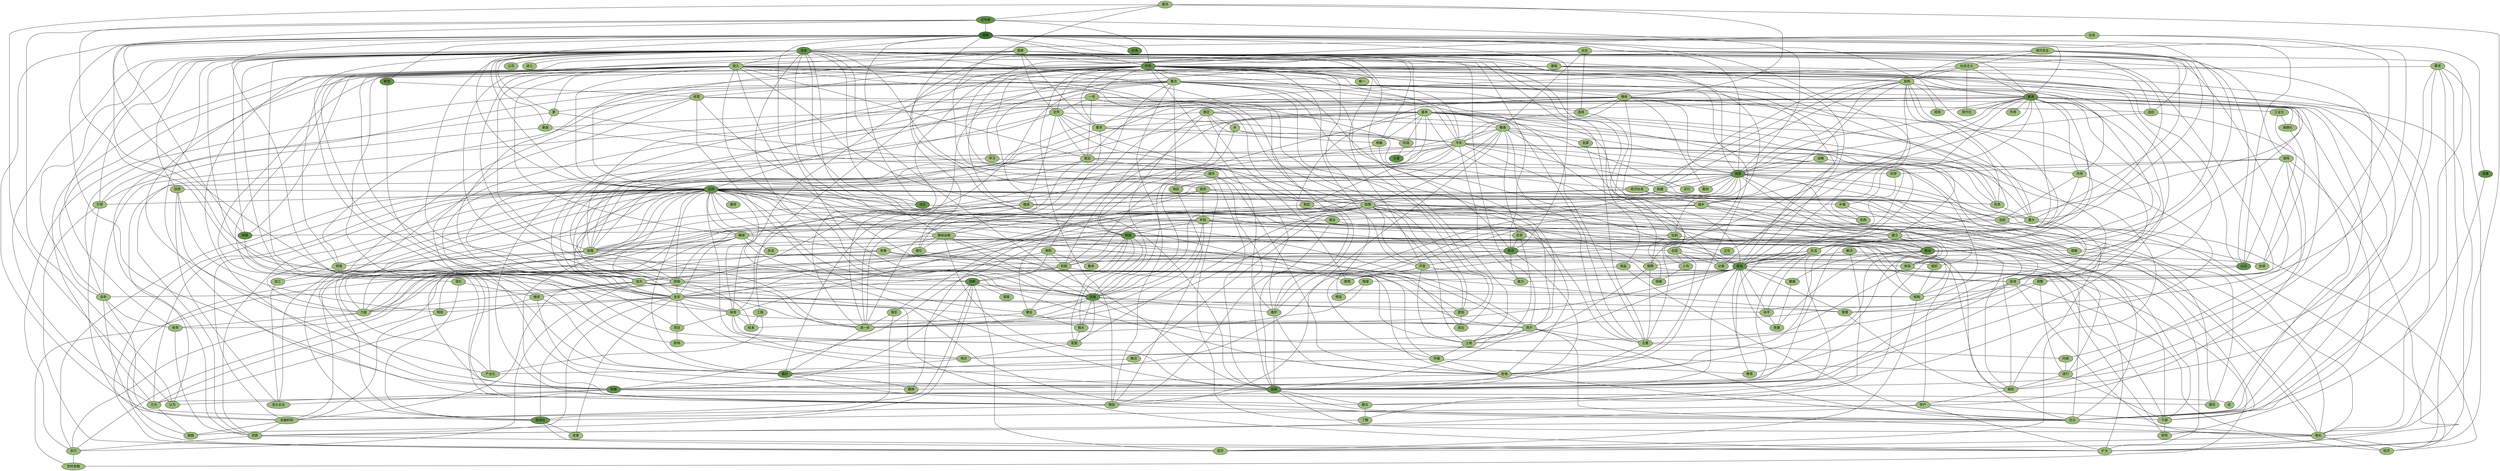 graph G {
  graph [splines=true overlap=false]
  node  [shape=ellipse, width=0.3, height=0.3, fontname="SimSun" size="10,10"]
  2 [label="近年来"];
2 [fillcolor="#65934A", style=filled]
  4 [label="新型"];
4 [fillcolor="#65934A", style=filled]
  11 [label="中央"];
11 [fillcolor="#65934A", style=filled]
  21 [label="资金"];
21 [fillcolor="#65934A", style=filled]
  47 [label="推进"];
47 [fillcolor="#65934A", style=filled]
  70 [label="我国"];
70 [fillcolor="#65934A", style=filled]
  81 [label="支持"];
81 [fillcolor="#65934A", style=filled]
  90 [label="综合"];
90 [fillcolor="#65934A", style=filled]
  91 [label="制度"];
91 [fillcolor="#65934A", style=filled]
  95 [label="关键"];
95 [fillcolor="#65934A", style=filled]
  105 [label="推动"];
105 [fillcolor="#65934A", style=filled]
  133 [label="认识"];
133 [fillcolor="#65934A", style=filled]
  139 [label="提高"];
139 [fillcolor="#65934A", style=filled]
  142 [label="创新"];
142 [fillcolor="#65934A", style=filled]
  143 [label="完善"];
143 [fillcolor="#65934A", style=filled]
  175 [label="转移"];
175 [fillcolor="#65934A", style=filled]
  199 [label="安排"];
199 [fillcolor="#65934A", style=filled]
  219 [label="积极"];
219 [fillcolor="#65934A", style=filled]
  238 [label="做好"];
238 [fillcolor="#65934A", style=filled]
  239 [label="试点"];
239 [fillcolor="#65934A", style=filled]
  240 [label="农场"];
240 [fillcolor="#65934A", style=filled]
  243 [label="成果"];
243 [fillcolor="#65934A", style=filled]
  309 [label="信用社"];
309 [fillcolor="#65934A", style=filled]
  0 [label="委员"];
0 [fillcolor="#A0BF7C", style=filled]
  161 [label="支农"];
161 [fillcolor="#A0BF7C", style=filled]
  162 [label="投资"];
162 [fillcolor="#A0BF7C", style=filled]
  252 [label="认为"];
252 [fillcolor="#A0BF7C", style=filled]
  26 [label="经营"];
26 [fillcolor="#A0BF7C", style=filled]
  203 [label="项目"];
203 [fillcolor="#A0BF7C", style=filled]
  6 [label="出台"];
6 [fillcolor="#A0BF7C", style=filled]
  28 [label="学习"];
28 [fillcolor="#A0BF7C", style=filled]
  30 [label="增收"];
30 [fillcolor="#A0BF7C", style=filled]
  38 [label="一号"];
38 [fillcolor="#A0BF7C", style=filled]
  39 [label="文件"];
39 [fillcolor="#A0BF7C", style=filled]
  40 [label="连续"];
40 [fillcolor="#A0BF7C", style=filled]
  45 [label="重点"];
45 [fillcolor="#A0BF7C", style=filled]
  46 [label="加快"];
46 [fillcolor="#A0BF7C", style=filled]
  57 [label="要求"];
57 [fillcolor="#A0BF7C", style=filled]
  63 [label="今年"];
63 [fillcolor="#A0BF7C", style=filled]
  82 [label="任务"];
82 [fillcolor="#A0BF7C", style=filled]
  84 [label="政策"];
84 [fillcolor="#A0BF7C", style=filled]
  125 [label="强调"];
125 [fillcolor="#A0BF7C", style=filled]
  164 [label="去年"];
164 [fillcolor="#A0BF7C", style=filled]
  166 [label="明显"];
166 [fillcolor="#A0BF7C", style=filled]
  173 [label="当前"];
173 [fillcolor="#A0BF7C", style=filled]
  174 [label="进一步"];
174 [fillcolor="#A0BF7C", style=filled]
  207 [label="影响"];
207 [fillcolor="#A0BF7C", style=filled]
  213 [label="工程"];
213 [fillcolor="#A0BF7C", style=filled]
  216 [label="记者"];
216 [fillcolor="#A0BF7C", style=filled]
  223 [label="增加"];
223 [fillcolor="#A0BF7C", style=filled]
  224 [label="亿元"];
224 [fillcolor="#A0BF7C", style=filled]
  368 [label="统一"];
368 [fillcolor="#A0BF7C", style=filled]
  14 [label="社会"];
14 [fillcolor="#A0BF7C", style=filled]
  22 [label="扶持"];
22 [fillcolor="#A0BF7C", style=filled]
  23 [label="政府"];
23 [fillcolor="#A0BF7C", style=filled]
  36 [label="投入"];
36 [fillcolor="#A0BF7C", style=filled]
  37 [label="更"];
37 [fillcolor="#A0BF7C", style=filled]
  88 [label="补贴"];
88 [fillcolor="#A0BF7C", style=filled]
  97 [label="建立"];
97 [fillcolor="#A0BF7C", style=filled]
  100 [label="基础设施"];
100 [fillcolor="#A0BF7C", style=filled]
  118 [label="效益"];
118 [fillcolor="#A0BF7C", style=filled]
  152 [label="达到"];
152 [fillcolor="#A0BF7C", style=filled]
  157 [label="渠道"];
157 [fillcolor="#A0BF7C", style=filled]
  160 [label="财政"];
160 [fillcolor="#A0BF7C", style=filled]
  163 [label="用于"];
163 [fillcolor="#A0BF7C", style=filled]
  178 [label="主要"];
178 [fillcolor="#A0BF7C", style=filled]
  179 [label="开发"];
179 [fillcolor="#A0BF7C", style=filled]
  180 [label="土地"];
180 [fillcolor="#A0BF7C", style=filled]
  184 [label="管理"];
184 [fillcolor="#A0BF7C", style=filled]
  187 [label="继续"];
187 [fillcolor="#A0BF7C", style=filled]
  188 [label="使用"];
188 [fillcolor="#A0BF7C", style=filled]
  190 [label="配套"];
190 [fillcolor="#A0BF7C", style=filled]
  197 [label="维护"];
197 [fillcolor="#A0BF7C", style=filled]
  201 [label="引导"];
201 [fillcolor="#A0BF7C", style=filled]
  244 [label="各项"];
244 [fillcolor="#A0BF7C", style=filled]
  276 [label="万元"];
276 [fillcolor="#A0BF7C", style=filled]
  359 [label="公司"];
359 [fillcolor="#A0BF7C", style=filled]
  361 [label="进入"];
361 [fillcolor="#A0BF7C", style=filled]
  8 [label="社会主义"];
8 [fillcolor="#A0BF7C", style=filled]
  48 [label="现代化"];
48 [fillcolor="#A0BF7C", style=filled]
  56 [label="基本"];
56 [fillcolor="#A0BF7C", style=filled]
  75 [label="城乡"];
75 [fillcolor="#A0BF7C", style=filled]
  93 [label="市场"];
93 [fillcolor="#A0BF7C", style=filled]
  109 [label="体系"];
109 [fillcolor="#A0BF7C", style=filled]
  128 [label="工业化"];
128 [fillcolor="#A0BF7C", style=filled]
  129 [label="城镇化"];
129 [fillcolor="#A0BF7C", style=filled]
  140 [label="体制"];
140 [fillcolor="#A0BF7C", style=filled]
  198 [label="各地"];
198 [fillcolor="#A0BF7C", style=filled]
  200 [label="内容"];
200 [fillcolor="#A0BF7C", style=filled]
  218 [label="措施"];
218 [fillcolor="#A0BF7C", style=filled]
  227 [label="乡镇"];
227 [fillcolor="#A0BF7C", style=filled]
  228 [label="机构"];
228 [fillcolor="#A0BF7C", style=filled]
  273 [label="应"];
273 [fillcolor="#A0BF7C", style=filled]
  275 [label="经验"];
275 [fillcolor="#A0BF7C", style=filled]
  285 [label="作用"];
285 [fillcolor="#A0BF7C", style=filled]
  27 [label="适应"];
27 [fillcolor="#A0BF7C", style=filled]
  35 [label="国家"];
35 [fillcolor="#A0BF7C", style=filled]
  41 [label="战略"];
41 [fillcolor="#A0BF7C", style=filled]
  68 [label="指导"];
68 [fillcolor="#A0BF7C", style=filled]
  71 [label="经济社会"];
71 [fillcolor="#A0BF7C", style=filled]
  72 [label="构建"];
72 [fillcolor="#A0BF7C", style=filled]
  87 [label="实行"];
87 [fillcolor="#A0BF7C", style=filled]
  112 [label="看到"];
112 [fillcolor="#A0BF7C", style=filled]
  147 [label="组织"];
147 [fillcolor="#A0BF7C", style=filled]
  154 [label="人均"];
154 [fillcolor="#A0BF7C", style=filled]
  181 [label="地区"];
181 [fillcolor="#A0BF7C", style=filled]
  204 [label="情况"];
204 [fillcolor="#A0BF7C", style=filled]
  274 [label="保险"];
274 [fillcolor="#A0BF7C", style=filled]
  345 [label="了解"];
345 [fillcolor="#A0BF7C", style=filled]
  363 [label="经济"];
363 [fillcolor="#A0BF7C", style=filled]
  64 [label="提出"];
64 [fillcolor="#A0BF7C", style=filled]
  80 [label="城市"];
80 [fillcolor="#A0BF7C", style=filled]
  101 [label="改善"];
101 [fillcolor="#A0BF7C", style=filled]
  116 [label="保障"];
116 [fillcolor="#A0BF7C", style=filled]
  122 [label="加大"];
122 [fillcolor="#A0BF7C", style=filled]
  126 [label="加强"];
126 [fillcolor="#A0BF7C", style=filled]
  159 [label="确保"];
159 [fillcolor="#A0BF7C", style=filled]
  169 [label="领域"];
169 [fillcolor="#A0BF7C", style=filled]
  172 [label="加工"];
172 [fillcolor="#A0BF7C", style=filled]
  196 [label="开展"];
196 [fillcolor="#A0BF7C", style=filled]
  211 [label="地方"];
211 [fillcolor="#A0BF7C", style=filled]
  220 [label="结构"];
220 [fillcolor="#A0BF7C", style=filled]
  221 [label="力度"];
221 [fillcolor="#A0BF7C", style=filled]
  233 [label="增长"];
233 [fillcolor="#A0BF7C", style=filled]
  236 [label="突出"];
236 [fillcolor="#A0BF7C", style=filled]
  270 [label="产业化"];
270 [fillcolor="#A0BF7C", style=filled]
  303 [label="金融机构"];
303 [fillcolor="#A0BF7C", style=filled]
  304 [label="贷款"];
304 [fillcolor="#A0BF7C", style=filled]
  313 [label="重视"];
313 [fillcolor="#A0BF7C", style=filled]
  314 [label="农行"];
314 [fillcolor="#A0BF7C", style=filled]
  358 [label="信贷"];
358 [fillcolor="#A0BF7C", style=filled]
  89 [label="农资"];
89 [fillcolor="#A0BF7C", style=filled]
  155 [label="突破"];
155 [fillcolor="#A0BF7C", style=filled]
  225 [label="能力"];
225 [fillcolor="#A0BF7C", style=filled]
  76 [label="乡"];
76 [fillcolor="#A0BF7C", style=filled]
  110 [label="正在"];
110 [fillcolor="#A0BF7C", style=filled]
  134 [label="促进"];
134 [fillcolor="#A0BF7C", style=filled]
  144 [label="健全"];
144 [fillcolor="#A0BF7C", style=filled]
  150 [label="全国"];
150 [fillcolor="#A0BF7C", style=filled]
  189 [label="相关"];
189 [fillcolor="#A0BF7C", style=filled]
  191 [label="办法"];
191 [fillcolor="#A0BF7C", style=filled]
  229 [label="集体"];
229 [fillcolor="#A0BF7C", style=filled]
  77 [label="阶段"];
77 [fillcolor="#A0BF7C", style=filled]
  7 [label="现代农业"];
7 [fillcolor="#A0BF7C", style=filled]
  141 [label="机制"];
141 [fillcolor="#A0BF7C", style=filled]
  242 [label="协调"];
242 [fillcolor="#A0BF7C", style=filled]
  354 [label="数据"];
354 [fillcolor="#A0BF7C", style=filled]
  355 [label="质量"];
355 [fillcolor="#A0BF7C", style=filled]
  17 [label="基础"];
17 [fillcolor="#A0BF7C", style=filled]
  59 [label="粮食"];
59 [fillcolor="#A0BF7C", style=filled]
  61 [label="解决"];
61 [fillcolor="#A0BF7C", style=filled]
  69 [label="科学"];
69 [fillcolor="#A0BF7C", style=filled]
  73 [label="明确"];
73 [fillcolor="#A0BF7C", style=filled]
  99 [label="生活"];
99 [fillcolor="#A0BF7C", style=filled]
  138 [label="支撑"];
138 [fillcolor="#A0BF7C", style=filled]
  165 [label="程度"];
165 [fillcolor="#A0BF7C", style=filled]
  214 [label="标准"];
214 [fillcolor="#A0BF7C", style=filled]
  230 [label="特别"];
230 [fillcolor="#A0BF7C", style=filled]
  287 [label="干部"];
287 [fillcolor="#A0BF7C", style=filled]
  300 [label="教育"];
300 [fillcolor="#A0BF7C", style=filled]
  308 [label="水平"];
308 [fillcolor="#A0BF7C", style=filled]
  372 [label="农村金融"];
372 [fillcolor="#A0BF7C", style=filled]
  58 [label="稳定"];
58 [fillcolor="#A0BF7C", style=filled]
  329 [label="鼓励"];
329 [fillcolor="#A0BF7C", style=filled]
  378 [label="探索"];
378 [fillcolor="#A0BF7C", style=filled]
  135 [label="强化"];
135 [fillcolor="#A0BF7C", style=filled]
  235 [label="更加"];
235 [fillcolor="#A0BF7C", style=filled]
  246 [label="进行"];
246 [fillcolor="#A0BF7C", style=filled]
  106 [label="就业"];
106 [fillcolor="#A0BF7C", style=filled]
  20 [label="需求"];
20 [fillcolor="#A0BF7C", style=filled]
  78 [label="制定"];
78 [fillcolor="#A0BF7C", style=filled]
  108 [label="重大"];
108 [fillcolor="#A0BF7C", style=filled]
  245 [label="群众"];
245 [fillcolor="#A0BF7C", style=filled]
  177 [label="调整"];
177 [fillcolor="#A0BF7C", style=filled]
  249 [label="报告"];
249 [fillcolor="#A0BF7C", style=filled]
  268 [label="龙头企业"];
268 [fillcolor="#A0BF7C", style=filled]
  364 [label="精神"];
364 [fillcolor="#A0BF7C", style=filled]
  296 [label="研究"];
296 [fillcolor="#A0BF7C", style=filled]
  54 [label="落实"];
54 [fillcolor="#A0BF7C", style=filled]
  132 [label="深化"];
132 [fillcolor="#A0BF7C", style=filled]
  281 [label="农户"];
281 [fillcolor="#A0BF7C", style=filled]
  310 [label="扩大"];
310 [fillcolor="#A0BF7C", style=filled]
  312 [label="发放"];
312 [fillcolor="#A0BF7C", style=filled]
  3 [label="改革"];
3 [fillcolor="#407434", style=filled]
  2 -- 3;
2 [fillcolor="#65934A", style=filled]
  2 -- 11;
2 [fillcolor="#65934A", style=filled]
  2 -- 70;
2 [fillcolor="#65934A", style=filled]
  2 -- 161;
2 [fillcolor="#65934A", style=filled]
  2 -- 162;
2 [fillcolor="#65934A", style=filled]
  2 -- 252;
2 [fillcolor="#65934A", style=filled]
  4 -- 26;
4 [fillcolor="#65934A", style=filled]
  4 -- 203;
4 [fillcolor="#65934A", style=filled]
  11 -- 28;
11 [fillcolor="#65934A", style=filled]
  11 -- 30;
11 [fillcolor="#65934A", style=filled]
  11 -- 38;
11 [fillcolor="#65934A", style=filled]
  11 -- 39;
11 [fillcolor="#65934A", style=filled]
  11 -- 40;
11 [fillcolor="#65934A", style=filled]
  11 -- 45;
11 [fillcolor="#65934A", style=filled]
  11 -- 46;
11 [fillcolor="#65934A", style=filled]
  11 -- 47;
11 [fillcolor="#65934A", style=filled]
  11 -- 57;
11 [fillcolor="#65934A", style=filled]
  11 -- 63;
11 [fillcolor="#65934A", style=filled]
  11 -- 82;
11 [fillcolor="#65934A", style=filled]
  11 -- 84;
11 [fillcolor="#65934A", style=filled]
  11 -- 125;
11 [fillcolor="#65934A", style=filled]
  11 -- 161;
11 [fillcolor="#65934A", style=filled]
  11 -- 162;
11 [fillcolor="#65934A", style=filled]
  11 -- 164;
11 [fillcolor="#65934A", style=filled]
  11 -- 166;
11 [fillcolor="#65934A", style=filled]
  11 -- 173;
11 [fillcolor="#65934A", style=filled]
  11 -- 174;
11 [fillcolor="#65934A", style=filled]
  11 -- 199;
11 [fillcolor="#65934A", style=filled]
  11 -- 207;
11 [fillcolor="#65934A", style=filled]
  11 -- 213;
11 [fillcolor="#65934A", style=filled]
  11 -- 216;
11 [fillcolor="#65934A", style=filled]
  11 -- 223;
11 [fillcolor="#65934A", style=filled]
  11 -- 224;
11 [fillcolor="#65934A", style=filled]
  11 -- 368;
11 [fillcolor="#65934A", style=filled]
  21 -- 22;
21 [fillcolor="#65934A", style=filled]
  21 -- 23;
21 [fillcolor="#65934A", style=filled]
  21 -- 36;
21 [fillcolor="#65934A", style=filled]
  21 -- 37;
21 [fillcolor="#65934A", style=filled]
  21 -- 47;
21 [fillcolor="#65934A", style=filled]
  21 -- 81;
21 [fillcolor="#65934A", style=filled]
  21 -- 88;
21 [fillcolor="#65934A", style=filled]
  21 -- 90;
21 [fillcolor="#65934A", style=filled]
  21 -- 97;
21 [fillcolor="#65934A", style=filled]
  21 -- 100;
21 [fillcolor="#65934A", style=filled]
  21 -- 118;
21 [fillcolor="#65934A", style=filled]
  21 -- 139;
21 [fillcolor="#65934A", style=filled]
  21 -- 143;
21 [fillcolor="#65934A", style=filled]
  21 -- 152;
21 [fillcolor="#65934A", style=filled]
  21 -- 157;
21 [fillcolor="#65934A", style=filled]
  21 -- 160;
21 [fillcolor="#65934A", style=filled]
  21 -- 161;
21 [fillcolor="#65934A", style=filled]
  21 -- 163;
21 [fillcolor="#65934A", style=filled]
  21 -- 164;
21 [fillcolor="#65934A", style=filled]
  21 -- 175;
21 [fillcolor="#65934A", style=filled]
  21 -- 178;
21 [fillcolor="#65934A", style=filled]
  21 -- 179;
21 [fillcolor="#65934A", style=filled]
  21 -- 180;
21 [fillcolor="#65934A", style=filled]
  21 -- 184;
21 [fillcolor="#65934A", style=filled]
  21 -- 187;
21 [fillcolor="#65934A", style=filled]
  21 -- 188;
21 [fillcolor="#65934A", style=filled]
  21 -- 190;
21 [fillcolor="#65934A", style=filled]
  21 -- 197;
21 [fillcolor="#65934A", style=filled]
  21 -- 199;
21 [fillcolor="#65934A", style=filled]
  21 -- 201;
21 [fillcolor="#65934A", style=filled]
  21 -- 223;
21 [fillcolor="#65934A", style=filled]
  21 -- 224;
21 [fillcolor="#65934A", style=filled]
  21 -- 238;
21 [fillcolor="#65934A", style=filled]
  21 -- 239;
21 [fillcolor="#65934A", style=filled]
  21 -- 244;
21 [fillcolor="#65934A", style=filled]
  21 -- 276;
21 [fillcolor="#65934A", style=filled]
  21 -- 359;
21 [fillcolor="#65934A", style=filled]
  21 -- 361;
21 [fillcolor="#65934A", style=filled]
  47 -- 48;
47 [fillcolor="#65934A", style=filled]
  47 -- 56;
47 [fillcolor="#65934A", style=filled]
  47 -- 70;
47 [fillcolor="#65934A", style=filled]
  47 -- 75;
47 [fillcolor="#65934A", style=filled]
  47 -- 81;
47 [fillcolor="#65934A", style=filled]
  47 -- 90;
47 [fillcolor="#65934A", style=filled]
  47 -- 93;
47 [fillcolor="#65934A", style=filled]
  47 -- 97;
47 [fillcolor="#65934A", style=filled]
  47 -- 109;
47 [fillcolor="#65934A", style=filled]
  47 -- 128;
47 [fillcolor="#65934A", style=filled]
  47 -- 129;
47 [fillcolor="#65934A", style=filled]
  47 -- 140;
47 [fillcolor="#65934A", style=filled]
  47 -- 198;
47 [fillcolor="#65934A", style=filled]
  47 -- 199;
47 [fillcolor="#65934A", style=filled]
  47 -- 200;
47 [fillcolor="#65934A", style=filled]
  47 -- 218;
47 [fillcolor="#65934A", style=filled]
  47 -- 219;
47 [fillcolor="#65934A", style=filled]
  47 -- 224;
47 [fillcolor="#65934A", style=filled]
  47 -- 227;
47 [fillcolor="#65934A", style=filled]
  47 -- 228;
47 [fillcolor="#65934A", style=filled]
  47 -- 273;
47 [fillcolor="#65934A", style=filled]
  47 -- 275;
47 [fillcolor="#65934A", style=filled]
  47 -- 285;
47 [fillcolor="#65934A", style=filled]
  70 -- 71;
70 [fillcolor="#65934A", style=filled]
  70 -- 72;
70 [fillcolor="#65934A", style=filled]
  70 -- 87;
70 [fillcolor="#65934A", style=filled]
  70 -- 97;
70 [fillcolor="#65934A", style=filled]
  70 -- 112;
70 [fillcolor="#65934A", style=filled]
  70 -- 125;
70 [fillcolor="#65934A", style=filled]
  70 -- 147;
70 [fillcolor="#65934A", style=filled]
  70 -- 154;
70 [fillcolor="#65934A", style=filled]
  70 -- 161;
70 [fillcolor="#65934A", style=filled]
  70 -- 162;
70 [fillcolor="#65934A", style=filled]
  70 -- 173;
70 [fillcolor="#65934A", style=filled]
  70 -- 181;
70 [fillcolor="#65934A", style=filled]
  70 -- 190;
70 [fillcolor="#65934A", style=filled]
  70 -- 204;
70 [fillcolor="#65934A", style=filled]
  70 -- 252;
70 [fillcolor="#65934A", style=filled]
  70 -- 274;
70 [fillcolor="#65934A", style=filled]
  70 -- 345;
70 [fillcolor="#65934A", style=filled]
  70 -- 363;
70 [fillcolor="#65934A", style=filled]
  81 -- 84;
81 [fillcolor="#65934A", style=filled]
  81 -- 100;
81 [fillcolor="#65934A", style=filled]
  81 -- 101;
81 [fillcolor="#65934A", style=filled]
  81 -- 116;
81 [fillcolor="#65934A", style=filled]
  81 -- 122;
81 [fillcolor="#65934A", style=filled]
  81 -- 126;
81 [fillcolor="#65934A", style=filled]
  81 -- 139;
81 [fillcolor="#65934A", style=filled]
  81 -- 159;
81 [fillcolor="#65934A", style=filled]
  81 -- 160;
81 [fillcolor="#65934A", style=filled]
  81 -- 162;
81 [fillcolor="#65934A", style=filled]
  81 -- 163;
81 [fillcolor="#65934A", style=filled]
  81 -- 169;
81 [fillcolor="#65934A", style=filled]
  81 -- 172;
81 [fillcolor="#65934A", style=filled]
  81 -- 178;
81 [fillcolor="#65934A", style=filled]
  81 -- 196;
81 [fillcolor="#65934A", style=filled]
  81 -- 198;
81 [fillcolor="#65934A", style=filled]
  81 -- 199;
81 [fillcolor="#65934A", style=filled]
  81 -- 201;
81 [fillcolor="#65934A", style=filled]
  81 -- 211;
81 [fillcolor="#65934A", style=filled]
  81 -- 218;
81 [fillcolor="#65934A", style=filled]
  81 -- 220;
81 [fillcolor="#65934A", style=filled]
  81 -- 221;
81 [fillcolor="#65934A", style=filled]
  81 -- 223;
81 [fillcolor="#65934A", style=filled]
  81 -- 224;
81 [fillcolor="#65934A", style=filled]
  81 -- 227;
81 [fillcolor="#65934A", style=filled]
  81 -- 233;
81 [fillcolor="#65934A", style=filled]
  81 -- 236;
81 [fillcolor="#65934A", style=filled]
  81 -- 238;
81 [fillcolor="#65934A", style=filled]
  81 -- 239;
81 [fillcolor="#65934A", style=filled]
  81 -- 270;
81 [fillcolor="#65934A", style=filled]
  81 -- 276;
81 [fillcolor="#65934A", style=filled]
  81 -- 303;
81 [fillcolor="#65934A", style=filled]
  81 -- 304;
81 [fillcolor="#65934A", style=filled]
  81 -- 309;
81 [fillcolor="#65934A", style=filled]
  81 -- 313;
81 [fillcolor="#65934A", style=filled]
  81 -- 314;
81 [fillcolor="#65934A", style=filled]
  81 -- 358;
81 [fillcolor="#65934A", style=filled]
  90 -- 122;
90 [fillcolor="#65934A", style=filled]
  90 -- 139;
90 [fillcolor="#65934A", style=filled]
  90 -- 155;
90 [fillcolor="#65934A", style=filled]
  90 -- 179;
90 [fillcolor="#65934A", style=filled]
  90 -- 199;
90 [fillcolor="#65934A", style=filled]
  90 -- 221;
90 [fillcolor="#65934A", style=filled]
  90 -- 225;
90 [fillcolor="#65934A", style=filled]
  91 -- 105;
91 [fillcolor="#65934A", style=filled]
  91 -- 110;
91 [fillcolor="#65934A", style=filled]
  91 -- 126;
91 [fillcolor="#65934A", style=filled]
  91 -- 134;
91 [fillcolor="#65934A", style=filled]
  91 -- 143;
91 [fillcolor="#65934A", style=filled]
  91 -- 144;
91 [fillcolor="#65934A", style=filled]
  91 -- 150;
91 [fillcolor="#65934A", style=filled]
  91 -- 189;
91 [fillcolor="#65934A", style=filled]
  91 -- 190;
91 [fillcolor="#65934A", style=filled]
  91 -- 191;
91 [fillcolor="#65934A", style=filled]
  91 -- 229;
91 [fillcolor="#65934A", style=filled]
  105 -- 141;
105 [fillcolor="#65934A", style=filled]
  105 -- 198;
105 [fillcolor="#65934A", style=filled]
  105 -- 219;
105 [fillcolor="#65934A", style=filled]
  105 -- 242;
105 [fillcolor="#65934A", style=filled]
  105 -- 354;
105 [fillcolor="#65934A", style=filled]
  105 -- 355;
105 [fillcolor="#65934A", style=filled]
  133 -- 134;
133 [fillcolor="#65934A", style=filled]
  139 -- 165;
139 [fillcolor="#65934A", style=filled]
  139 -- 184;
139 [fillcolor="#65934A", style=filled]
  139 -- 188;
139 [fillcolor="#65934A", style=filled]
  139 -- 190;
139 [fillcolor="#65934A", style=filled]
  139 -- 199;
139 [fillcolor="#65934A", style=filled]
  139 -- 214;
139 [fillcolor="#65934A", style=filled]
  139 -- 221;
139 [fillcolor="#65934A", style=filled]
  139 -- 225;
139 [fillcolor="#65934A", style=filled]
  139 -- 230;
139 [fillcolor="#65934A", style=filled]
  139 -- 287;
139 [fillcolor="#65934A", style=filled]
  139 -- 300;
139 [fillcolor="#65934A", style=filled]
  139 -- 308;
139 [fillcolor="#65934A", style=filled]
  139 -- 354;
139 [fillcolor="#65934A", style=filled]
  139 -- 355;
139 [fillcolor="#65934A", style=filled]
  139 -- 372;
139 [fillcolor="#65934A", style=filled]
  142 -- 143;
142 [fillcolor="#65934A", style=filled]
  142 -- 219;
142 [fillcolor="#65934A", style=filled]
  142 -- 303;
142 [fillcolor="#65934A", style=filled]
  142 -- 329;
142 [fillcolor="#65934A", style=filled]
  142 -- 358;
142 [fillcolor="#65934A", style=filled]
  142 -- 378;
142 [fillcolor="#65934A", style=filled]
  143 -- 144;
143 [fillcolor="#65934A", style=filled]
  143 -- 174;
143 [fillcolor="#65934A", style=filled]
  143 -- 189;
143 [fillcolor="#65934A", style=filled]
  143 -- 190;
143 [fillcolor="#65934A", style=filled]
  143 -- 197;
143 [fillcolor="#65934A", style=filled]
  143 -- 235;
143 [fillcolor="#65934A", style=filled]
  143 -- 246;
143 [fillcolor="#65934A", style=filled]
  175 -- 223;
175 [fillcolor="#65934A", style=filled]
  199 -- 223;
199 [fillcolor="#65934A", style=filled]
  199 -- 224;
199 [fillcolor="#65934A", style=filled]
  199 -- 233;
199 [fillcolor="#65934A", style=filled]
  199 -- 245;
199 [fillcolor="#65934A", style=filled]
  199 -- 276;
199 [fillcolor="#65934A", style=filled]
  219 -- 249;
219 [fillcolor="#65934A", style=filled]
  219 -- 252;
219 [fillcolor="#65934A", style=filled]
  219 -- 268;
219 [fillcolor="#65934A", style=filled]
  219 -- 273;
219 [fillcolor="#65934A", style=filled]
  238 -- 245;
238 [fillcolor="#65934A", style=filled]
  238 -- 364;
238 [fillcolor="#65934A", style=filled]
  239 -- 274;
239 [fillcolor="#65934A", style=filled]
  239 -- 309;
239 [fillcolor="#65934A", style=filled]
  243 -- 296;
243 [fillcolor="#65934A", style=filled]
  309 -- 310;
309 [fillcolor="#65934A", style=filled]
  309 -- 312;
309 [fillcolor="#65934A", style=filled]
  0 -- 2;
0 [fillcolor="#A0BF7C", style=filled]
  0 -- 23;
0 [fillcolor="#A0BF7C", style=filled]
  0 -- 30;
0 [fillcolor="#A0BF7C", style=filled]
  0 -- 233;
0 [fillcolor="#A0BF7C", style=filled]
  0 -- 252;
0 [fillcolor="#A0BF7C", style=filled]
  161 -- 162;
161 [fillcolor="#A0BF7C", style=filled]
  161 -- 184;
161 [fillcolor="#A0BF7C", style=filled]
  161 -- 199;
161 [fillcolor="#A0BF7C", style=filled]
  161 -- 203;
161 [fillcolor="#A0BF7C", style=filled]
  161 -- 221;
161 [fillcolor="#A0BF7C", style=filled]
  161 -- 224;
161 [fillcolor="#A0BF7C", style=filled]
  161 -- 230;
161 [fillcolor="#A0BF7C", style=filled]
  161 -- 304;
161 [fillcolor="#A0BF7C", style=filled]
  161 -- 308;
161 [fillcolor="#A0BF7C", style=filled]
  161 -- 309;
161 [fillcolor="#A0BF7C", style=filled]
  161 -- 310;
161 [fillcolor="#A0BF7C", style=filled]
  161 -- 312;
161 [fillcolor="#A0BF7C", style=filled]
  162 -- 163;
162 [fillcolor="#A0BF7C", style=filled]
  162 -- 190;
162 [fillcolor="#A0BF7C", style=filled]
  162 -- 203;
162 [fillcolor="#A0BF7C", style=filled]
  162 -- 211;
162 [fillcolor="#A0BF7C", style=filled]
  162 -- 214;
162 [fillcolor="#A0BF7C", style=filled]
  26 -- 27;
26 [fillcolor="#A0BF7C", style=filled]
  26 -- 37;
26 [fillcolor="#A0BF7C", style=filled]
  26 -- 56;
26 [fillcolor="#A0BF7C", style=filled]
  26 -- 91;
26 [fillcolor="#A0BF7C", style=filled]
  26 -- 144;
26 [fillcolor="#A0BF7C", style=filled]
  26 -- 268;
26 [fillcolor="#A0BF7C", style=filled]
  26 -- 270;
26 [fillcolor="#A0BF7C", style=filled]
  203 -- 207;
203 [fillcolor="#A0BF7C", style=filled]
  6 -- 11;
6 [fillcolor="#A0BF7C", style=filled]
  6 -- 40;
6 [fillcolor="#A0BF7C", style=filled]
  6 -- 59;
6 [fillcolor="#A0BF7C", style=filled]
  6 -- 68;
6 [fillcolor="#A0BF7C", style=filled]
  6 -- 108;
6 [fillcolor="#A0BF7C", style=filled]
  6 -- 135;
6 [fillcolor="#A0BF7C", style=filled]
  6 -- 177;
6 [fillcolor="#A0BF7C", style=filled]
  28 -- 69;
28 [fillcolor="#A0BF7C", style=filled]
  28 -- 364;
28 [fillcolor="#A0BF7C", style=filled]
  30 -- 40;
30 [fillcolor="#A0BF7C", style=filled]
  30 -- 58;
30 [fillcolor="#A0BF7C", style=filled]
  30 -- 63;
30 [fillcolor="#A0BF7C", style=filled]
  30 -- 64;
30 [fillcolor="#A0BF7C", style=filled]
  30 -- 70;
30 [fillcolor="#A0BF7C", style=filled]
  30 -- 106;
30 [fillcolor="#A0BF7C", style=filled]
  30 -- 108;
30 [fillcolor="#A0BF7C", style=filled]
  30 -- 112;
30 [fillcolor="#A0BF7C", style=filled]
  30 -- 122;
30 [fillcolor="#A0BF7C", style=filled]
  30 -- 134;
30 [fillcolor="#A0BF7C", style=filled]
  30 -- 139;
30 [fillcolor="#A0BF7C", style=filled]
  30 -- 157;
30 [fillcolor="#A0BF7C", style=filled]
  30 -- 178;
30 [fillcolor="#A0BF7C", style=filled]
  30 -- 310;
30 [fillcolor="#A0BF7C", style=filled]
  38 -- 39;
38 [fillcolor="#A0BF7C", style=filled]
  38 -- 63;
38 [fillcolor="#A0BF7C", style=filled]
  38 -- 64;
38 [fillcolor="#A0BF7C", style=filled]
  38 -- 77;
38 [fillcolor="#A0BF7C", style=filled]
  38 -- 78;
38 [fillcolor="#A0BF7C", style=filled]
  38 -- 164;
38 [fillcolor="#A0BF7C", style=filled]
  39 -- 57;
39 [fillcolor="#A0BF7C", style=filled]
  39 -- 63;
39 [fillcolor="#A0BF7C", style=filled]
  39 -- 64;
39 [fillcolor="#A0BF7C", style=filled]
  39 -- 78;
39 [fillcolor="#A0BF7C", style=filled]
  39 -- 125;
39 [fillcolor="#A0BF7C", style=filled]
  39 -- 126;
39 [fillcolor="#A0BF7C", style=filled]
  39 -- 160;
39 [fillcolor="#A0BF7C", style=filled]
  39 -- 163;
39 [fillcolor="#A0BF7C", style=filled]
  40 -- 63;
40 [fillcolor="#A0BF7C", style=filled]
  40 -- 152;
40 [fillcolor="#A0BF7C", style=filled]
  45 -- 47;
45 [fillcolor="#A0BF7C", style=filled]
  45 -- 59;
45 [fillcolor="#A0BF7C", style=filled]
  45 -- 81;
45 [fillcolor="#A0BF7C", style=filled]
  45 -- 100;
45 [fillcolor="#A0BF7C", style=filled]
  45 -- 105;
45 [fillcolor="#A0BF7C", style=filled]
  45 -- 122;
45 [fillcolor="#A0BF7C", style=filled]
  45 -- 126;
45 [fillcolor="#A0BF7C", style=filled]
  45 -- 139;
45 [fillcolor="#A0BF7C", style=filled]
  45 -- 162;
45 [fillcolor="#A0BF7C", style=filled]
  45 -- 163;
45 [fillcolor="#A0BF7C", style=filled]
  45 -- 169;
45 [fillcolor="#A0BF7C", style=filled]
  45 -- 178;
45 [fillcolor="#A0BF7C", style=filled]
  45 -- 181;
45 [fillcolor="#A0BF7C", style=filled]
  45 -- 198;
45 [fillcolor="#A0BF7C", style=filled]
  45 -- 220;
45 [fillcolor="#A0BF7C", style=filled]
  45 -- 223;
45 [fillcolor="#A0BF7C", style=filled]
  45 -- 235;
45 [fillcolor="#A0BF7C", style=filled]
  45 -- 236;
45 [fillcolor="#A0BF7C", style=filled]
  45 -- 304;
45 [fillcolor="#A0BF7C", style=filled]
  45 -- 314;
45 [fillcolor="#A0BF7C", style=filled]
  46 -- 47;
46 [fillcolor="#A0BF7C", style=filled]
  46 -- 70;
46 [fillcolor="#A0BF7C", style=filled]
  46 -- 71;
46 [fillcolor="#A0BF7C", style=filled]
  46 -- 72;
46 [fillcolor="#A0BF7C", style=filled]
  46 -- 75;
46 [fillcolor="#A0BF7C", style=filled]
  46 -- 82;
46 [fillcolor="#A0BF7C", style=filled]
  46 -- 93;
46 [fillcolor="#A0BF7C", style=filled]
  46 -- 99;
46 [fillcolor="#A0BF7C", style=filled]
  46 -- 108;
46 [fillcolor="#A0BF7C", style=filled]
  46 -- 110;
46 [fillcolor="#A0BF7C", style=filled]
  46 -- 275;
46 [fillcolor="#A0BF7C", style=filled]
  57 -- 63;
57 [fillcolor="#A0BF7C", style=filled]
  57 -- 73;
57 [fillcolor="#A0BF7C", style=filled]
  57 -- 122;
57 [fillcolor="#A0BF7C", style=filled]
  57 -- 174;
57 [fillcolor="#A0BF7C", style=filled]
  63 -- 64;
63 [fillcolor="#A0BF7C", style=filled]
  63 -- 70;
63 [fillcolor="#A0BF7C", style=filled]
  63 -- 108;
63 [fillcolor="#A0BF7C", style=filled]
  63 -- 122;
63 [fillcolor="#A0BF7C", style=filled]
  63 -- 159;
63 [fillcolor="#A0BF7C", style=filled]
  63 -- 160;
63 [fillcolor="#A0BF7C", style=filled]
  63 -- 216;
63 [fillcolor="#A0BF7C", style=filled]
  63 -- 218;
63 [fillcolor="#A0BF7C", style=filled]
  63 -- 223;
63 [fillcolor="#A0BF7C", style=filled]
  63 -- 225;
63 [fillcolor="#A0BF7C", style=filled]
  63 -- 228;
63 [fillcolor="#A0BF7C", style=filled]
  63 -- 304;
63 [fillcolor="#A0BF7C", style=filled]
  63 -- 308;
63 [fillcolor="#A0BF7C", style=filled]
  63 -- 358;
63 [fillcolor="#A0BF7C", style=filled]
  82 -- 108;
82 [fillcolor="#A0BF7C", style=filled]
  84 -- 88;
84 [fillcolor="#A0BF7C", style=filled]
  84 -- 97;
84 [fillcolor="#A0BF7C", style=filled]
  84 -- 105;
84 [fillcolor="#A0BF7C", style=filled]
  84 -- 108;
84 [fillcolor="#A0BF7C", style=filled]
  84 -- 109;
84 [fillcolor="#A0BF7C", style=filled]
  84 -- 143;
84 [fillcolor="#A0BF7C", style=filled]
  84 -- 161;
84 [fillcolor="#A0BF7C", style=filled]
  84 -- 174;
84 [fillcolor="#A0BF7C", style=filled]
  84 -- 179;
84 [fillcolor="#A0BF7C", style=filled]
  84 -- 180;
84 [fillcolor="#A0BF7C", style=filled]
  84 -- 198;
84 [fillcolor="#A0BF7C", style=filled]
  84 -- 219;
84 [fillcolor="#A0BF7C", style=filled]
  84 -- 221;
84 [fillcolor="#A0BF7C", style=filled]
  84 -- 235;
84 [fillcolor="#A0BF7C", style=filled]
  84 -- 287;
84 [fillcolor="#A0BF7C", style=filled]
  84 -- 310;
84 [fillcolor="#A0BF7C", style=filled]
  84 -- 364;
84 [fillcolor="#A0BF7C", style=filled]
  125 -- 126;
125 [fillcolor="#A0BF7C", style=filled]
  125 -- 173;
125 [fillcolor="#A0BF7C", style=filled]
  125 -- 174;
125 [fillcolor="#A0BF7C", style=filled]
  125 -- 238;
125 [fillcolor="#A0BF7C", style=filled]
  164 -- 244;
164 [fillcolor="#A0BF7C", style=filled]
  164 -- 303;
164 [fillcolor="#A0BF7C", style=filled]
  164 -- 329;
164 [fillcolor="#A0BF7C", style=filled]
  173 -- 233;
173 [fillcolor="#A0BF7C", style=filled]
  173 -- 238;
173 [fillcolor="#A0BF7C", style=filled]
  173 -- 363;
173 [fillcolor="#A0BF7C", style=filled]
  174 -- 238;
174 [fillcolor="#A0BF7C", style=filled]
  213 -- 214;
213 [fillcolor="#A0BF7C", style=filled]
  213 -- 270;
213 [fillcolor="#A0BF7C", style=filled]
  223 -- 224;
223 [fillcolor="#A0BF7C", style=filled]
  223 -- 303;
223 [fillcolor="#A0BF7C", style=filled]
  224 -- 233;
224 [fillcolor="#A0BF7C", style=filled]
  224 -- 304;
224 [fillcolor="#A0BF7C", style=filled]
  14 -- 21;
14 [fillcolor="#A0BF7C", style=filled]
  14 -- 134;
14 [fillcolor="#A0BF7C", style=filled]
  14 -- 184;
14 [fillcolor="#A0BF7C", style=filled]
  14 -- 345;
14 [fillcolor="#A0BF7C", style=filled]
  22 -- 84;
22 [fillcolor="#A0BF7C", style=filled]
  22 -- 230;
22 [fillcolor="#A0BF7C", style=filled]
  22 -- 268;
22 [fillcolor="#A0BF7C", style=filled]
  22 -- 270;
22 [fillcolor="#A0BF7C", style=filled]
  23 -- 54;
23 [fillcolor="#A0BF7C", style=filled]
  23 -- 82;
23 [fillcolor="#A0BF7C", style=filled]
  23 -- 84;
23 [fillcolor="#A0BF7C", style=filled]
  23 -- 88;
23 [fillcolor="#A0BF7C", style=filled]
  23 -- 126;
23 [fillcolor="#A0BF7C", style=filled]
  23 -- 249;
23 [fillcolor="#A0BF7C", style=filled]
  36 -- 37;
36 [fillcolor="#A0BF7C", style=filled]
  36 -- 45;
36 [fillcolor="#A0BF7C", style=filled]
  36 -- 63;
36 [fillcolor="#A0BF7C", style=filled]
  36 -- 64;
36 [fillcolor="#A0BF7C", style=filled]
  36 -- 81;
36 [fillcolor="#A0BF7C", style=filled]
  36 -- 84;
36 [fillcolor="#A0BF7C", style=filled]
  36 -- 90;
36 [fillcolor="#A0BF7C", style=filled]
  36 -- 126;
36 [fillcolor="#A0BF7C", style=filled]
  36 -- 141;
36 [fillcolor="#A0BF7C", style=filled]
  36 -- 143;
36 [fillcolor="#A0BF7C", style=filled]
  36 -- 159;
36 [fillcolor="#A0BF7C", style=filled]
  36 -- 160;
36 [fillcolor="#A0BF7C", style=filled]
  36 -- 161;
36 [fillcolor="#A0BF7C", style=filled]
  36 -- 164;
36 [fillcolor="#A0BF7C", style=filled]
  36 -- 169;
36 [fillcolor="#A0BF7C", style=filled]
  36 -- 175;
36 [fillcolor="#A0BF7C", style=filled]
  36 -- 179;
36 [fillcolor="#A0BF7C", style=filled]
  36 -- 199;
36 [fillcolor="#A0BF7C", style=filled]
  36 -- 221;
36 [fillcolor="#A0BF7C", style=filled]
  36 -- 223;
36 [fillcolor="#A0BF7C", style=filled]
  36 -- 224;
36 [fillcolor="#A0BF7C", style=filled]
  36 -- 233;
36 [fillcolor="#A0BF7C", style=filled]
  36 -- 235;
36 [fillcolor="#A0BF7C", style=filled]
  36 -- 276;
36 [fillcolor="#A0BF7C", style=filled]
  37 -- 84;
37 [fillcolor="#A0BF7C", style=filled]
  37 -- 157;
37 [fillcolor="#A0BF7C", style=filled]
  37 -- 201;
37 [fillcolor="#A0BF7C", style=filled]
  88 -- 89;
88 [fillcolor="#A0BF7C", style=filled]
  88 -- 90;
88 [fillcolor="#A0BF7C", style=filled]
  88 -- 91;
88 [fillcolor="#A0BF7C", style=filled]
  88 -- 122;
88 [fillcolor="#A0BF7C", style=filled]
  88 -- 126;
88 [fillcolor="#A0BF7C", style=filled]
  88 -- 143;
88 [fillcolor="#A0BF7C", style=filled]
  88 -- 152;
88 [fillcolor="#A0BF7C", style=filled]
  88 -- 174;
88 [fillcolor="#A0BF7C", style=filled]
  88 -- 221;
88 [fillcolor="#A0BF7C", style=filled]
  88 -- 224;
88 [fillcolor="#A0BF7C", style=filled]
  88 -- 233;
88 [fillcolor="#A0BF7C", style=filled]
  97 -- 99;
97 [fillcolor="#A0BF7C", style=filled]
  97 -- 105;
97 [fillcolor="#A0BF7C", style=filled]
  97 -- 188;
97 [fillcolor="#A0BF7C", style=filled]
  97 -- 219;
97 [fillcolor="#A0BF7C", style=filled]
  97 -- 274;
97 [fillcolor="#A0BF7C", style=filled]
  97 -- 287;
97 [fillcolor="#A0BF7C", style=filled]
  100 -- 101;
100 [fillcolor="#A0BF7C", style=filled]
  100 -- 126;
100 [fillcolor="#A0BF7C", style=filled]
  100 -- 135;
100 [fillcolor="#A0BF7C", style=filled]
  100 -- 143;
100 [fillcolor="#A0BF7C", style=filled]
  100 -- 163;
100 [fillcolor="#A0BF7C", style=filled]
  100 -- 198;
100 [fillcolor="#A0BF7C", style=filled]
  100 -- 199;
100 [fillcolor="#A0BF7C", style=filled]
  118 -- 188;
118 [fillcolor="#A0BF7C", style=filled]
  118 -- 224;
118 [fillcolor="#A0BF7C", style=filled]
  152 -- 155;
152 [fillcolor="#A0BF7C", style=filled]
  152 -- 224;
152 [fillcolor="#A0BF7C", style=filled]
  152 -- 276;
152 [fillcolor="#A0BF7C", style=filled]
  157 -- 197;
157 [fillcolor="#A0BF7C", style=filled]
  157 -- 201;
157 [fillcolor="#A0BF7C", style=filled]
  160 -- 161;
160 [fillcolor="#A0BF7C", style=filled]
  160 -- 164;
160 [fillcolor="#A0BF7C", style=filled]
  160 -- 174;
160 [fillcolor="#A0BF7C", style=filled]
  160 -- 187;
160 [fillcolor="#A0BF7C", style=filled]
  160 -- 214;
160 [fillcolor="#A0BF7C", style=filled]
  160 -- 220;
160 [fillcolor="#A0BF7C", style=filled]
  163 -- 178;
163 [fillcolor="#A0BF7C", style=filled]
  163 -- 180;
163 [fillcolor="#A0BF7C", style=filled]
  163 -- 199;
163 [fillcolor="#A0BF7C", style=filled]
  163 -- 211;
163 [fillcolor="#A0BF7C", style=filled]
  163 -- 224;
163 [fillcolor="#A0BF7C", style=filled]
  163 -- 233;
163 [fillcolor="#A0BF7C", style=filled]
  178 -- 200;
178 [fillcolor="#A0BF7C", style=filled]
  178 -- 364;
178 [fillcolor="#A0BF7C", style=filled]
  179 -- 180;
179 [fillcolor="#A0BF7C", style=filled]
  179 -- 188;
179 [fillcolor="#A0BF7C", style=filled]
  179 -- 196;
179 [fillcolor="#A0BF7C", style=filled]
  179 -- 225;
179 [fillcolor="#A0BF7C", style=filled]
  180 -- 196;
180 [fillcolor="#A0BF7C", style=filled]
  184 -- 274;
184 [fillcolor="#A0BF7C", style=filled]
  187 -- 199;
187 [fillcolor="#A0BF7C", style=filled]
  187 -- 238;
187 [fillcolor="#A0BF7C", style=filled]
  187 -- 276;
187 [fillcolor="#A0BF7C", style=filled]
  190 -- 211;
190 [fillcolor="#A0BF7C", style=filled]
  197 -- 198;
197 [fillcolor="#A0BF7C", style=filled]
  197 -- 199;
197 [fillcolor="#A0BF7C", style=filled]
  201 -- 303;
201 [fillcolor="#A0BF7C", style=filled]
  201 -- 358;
201 [fillcolor="#A0BF7C", style=filled]
  244 -- 304;
244 [fillcolor="#A0BF7C", style=filled]
  276 -- 329;
276 [fillcolor="#A0BF7C", style=filled]
  8 -- 27;
8 [fillcolor="#A0BF7C", style=filled]
  8 -- 46;
8 [fillcolor="#A0BF7C", style=filled]
  8 -- 47;
8 [fillcolor="#A0BF7C", style=filled]
  8 -- 48;
8 [fillcolor="#A0BF7C", style=filled]
  8 -- 57;
8 [fillcolor="#A0BF7C", style=filled]
  8 -- 72;
8 [fillcolor="#A0BF7C", style=filled]
  56 -- 57;
56 [fillcolor="#A0BF7C", style=filled]
  56 -- 72;
56 [fillcolor="#A0BF7C", style=filled]
  56 -- 73;
56 [fillcolor="#A0BF7C", style=filled]
  56 -- 75;
56 [fillcolor="#A0BF7C", style=filled]
  56 -- 77;
56 [fillcolor="#A0BF7C", style=filled]
  56 -- 78;
56 [fillcolor="#A0BF7C", style=filled]
  56 -- 82;
56 [fillcolor="#A0BF7C", style=filled]
  56 -- 91;
56 [fillcolor="#A0BF7C", style=filled]
  56 -- 99;
56 [fillcolor="#A0BF7C", style=filled]
  56 -- 108;
56 [fillcolor="#A0BF7C", style=filled]
  56 -- 126;
56 [fillcolor="#A0BF7C", style=filled]
  56 -- 134;
56 [fillcolor="#A0BF7C", style=filled]
  56 -- 138;
56 [fillcolor="#A0BF7C", style=filled]
  56 -- 143;
56 [fillcolor="#A0BF7C", style=filled]
  56 -- 144;
56 [fillcolor="#A0BF7C", style=filled]
  56 -- 178;
56 [fillcolor="#A0BF7C", style=filled]
  75 -- 105;
75 [fillcolor="#A0BF7C", style=filled]
  75 -- 106;
75 [fillcolor="#A0BF7C", style=filled]
  75 -- 134;
75 [fillcolor="#A0BF7C", style=filled]
  75 -- 141;
75 [fillcolor="#A0BF7C", style=filled]
  75 -- 197;
75 [fillcolor="#A0BF7C", style=filled]
  75 -- 242;
75 [fillcolor="#A0BF7C", style=filled]
  93 -- 116;
93 [fillcolor="#A0BF7C", style=filled]
  93 -- 173;
93 [fillcolor="#A0BF7C", style=filled]
  93 -- 199;
93 [fillcolor="#A0BF7C", style=filled]
  109 -- 180;
109 [fillcolor="#A0BF7C", style=filled]
  109 -- 310;
109 [fillcolor="#A0BF7C", style=filled]
  128 -- 129;
128 [fillcolor="#A0BF7C", style=filled]
  128 -- 242;
128 [fillcolor="#A0BF7C", style=filled]
  129 -- 242;
129 [fillcolor="#A0BF7C", style=filled]
  140 -- 141;
140 [fillcolor="#A0BF7C", style=filled]
  140 -- 142;
140 [fillcolor="#A0BF7C", style=filled]
  140 -- 161;
140 [fillcolor="#A0BF7C", style=filled]
  140 -- 229;
140 [fillcolor="#A0BF7C", style=filled]
  140 -- 274;
140 [fillcolor="#A0BF7C", style=filled]
  198 -- 199;
198 [fillcolor="#A0BF7C", style=filled]
  198 -- 219;
198 [fillcolor="#A0BF7C", style=filled]
  198 -- 224;
198 [fillcolor="#A0BF7C", style=filled]
  200 -- 246;
200 [fillcolor="#A0BF7C", style=filled]
  218 -- 233;
218 [fillcolor="#A0BF7C", style=filled]
  227 -- 228;
227 [fillcolor="#A0BF7C", style=filled]
  227 -- 246;
227 [fillcolor="#A0BF7C", style=filled]
  27 -- 70;
27 [fillcolor="#A0BF7C", style=filled]
  27 -- 224;
27 [fillcolor="#A0BF7C", style=filled]
  35 -- 36;
35 [fillcolor="#A0BF7C", style=filled]
  35 -- 39;
35 [fillcolor="#A0BF7C", style=filled]
  35 -- 57;
35 [fillcolor="#A0BF7C", style=filled]
  35 -- 70;
35 [fillcolor="#A0BF7C", style=filled]
  35 -- 73;
35 [fillcolor="#A0BF7C", style=filled]
  35 -- 81;
35 [fillcolor="#A0BF7C", style=filled]
  35 -- 116;
35 [fillcolor="#A0BF7C", style=filled]
  35 -- 160;
35 [fillcolor="#A0BF7C", style=filled]
  35 -- 162;
35 [fillcolor="#A0BF7C", style=filled]
  35 -- 274;
35 [fillcolor="#A0BF7C", style=filled]
  41 -- 70;
41 [fillcolor="#A0BF7C", style=filled]
  41 -- 82;
41 [fillcolor="#A0BF7C", style=filled]
  68 -- 69;
68 [fillcolor="#A0BF7C", style=filled]
  68 -- 70;
68 [fillcolor="#A0BF7C", style=filled]
  68 -- 133;
68 [fillcolor="#A0BF7C", style=filled]
  68 -- 246;
68 [fillcolor="#A0BF7C", style=filled]
  68 -- 281;
68 [fillcolor="#A0BF7C", style=filled]
  68 -- 287;
68 [fillcolor="#A0BF7C", style=filled]
  71 -- 75;
71 [fillcolor="#A0BF7C", style=filled]
  71 -- 78;
71 [fillcolor="#A0BF7C", style=filled]
  71 -- 125;
71 [fillcolor="#A0BF7C", style=filled]
  71 -- 173;
71 [fillcolor="#A0BF7C", style=filled]
  72 -- 82;
72 [fillcolor="#A0BF7C", style=filled]
  72 -- 84;
72 [fillcolor="#A0BF7C", style=filled]
  72 -- 100;
72 [fillcolor="#A0BF7C", style=filled]
  72 -- 109;
72 [fillcolor="#A0BF7C", style=filled]
  72 -- 197;
72 [fillcolor="#A0BF7C", style=filled]
  147 -- 220;
147 [fillcolor="#A0BF7C", style=filled]
  154 -- 155;
154 [fillcolor="#A0BF7C", style=filled]
  181 -- 223;
181 [fillcolor="#A0BF7C", style=filled]
  204 -- 238;
204 [fillcolor="#A0BF7C", style=filled]
  274 -- 281;
274 [fillcolor="#A0BF7C", style=filled]
  64 -- 80;
64 [fillcolor="#A0BF7C", style=filled]
  64 -- 81;
64 [fillcolor="#A0BF7C", style=filled]
  64 -- 174;
64 [fillcolor="#A0BF7C", style=filled]
  64 -- 249;
64 [fillcolor="#A0BF7C", style=filled]
  80 -- 81;
80 [fillcolor="#A0BF7C", style=filled]
  80 -- 143;
80 [fillcolor="#A0BF7C", style=filled]
  80 -- 197;
80 [fillcolor="#A0BF7C", style=filled]
  80 -- 198;
80 [fillcolor="#A0BF7C", style=filled]
  80 -- 199;
80 [fillcolor="#A0BF7C", style=filled]
  101 -- 109;
101 [fillcolor="#A0BF7C", style=filled]
  101 -- 163;
101 [fillcolor="#A0BF7C", style=filled]
  101 -- 314;
101 [fillcolor="#A0BF7C", style=filled]
  101 -- 372;
101 [fillcolor="#A0BF7C", style=filled]
  116 -- 178;
116 [fillcolor="#A0BF7C", style=filled]
  116 -- 180;
116 [fillcolor="#A0BF7C", style=filled]
  116 -- 296;
116 [fillcolor="#A0BF7C", style=filled]
  122 -- 163;
122 [fillcolor="#A0BF7C", style=filled]
  122 -- 174;
122 [fillcolor="#A0BF7C", style=filled]
  122 -- 187;
122 [fillcolor="#A0BF7C", style=filled]
  122 -- 220;
122 [fillcolor="#A0BF7C", style=filled]
  122 -- 221;
122 [fillcolor="#A0BF7C", style=filled]
  122 -- 303;
122 [fillcolor="#A0BF7C", style=filled]
  122 -- 314;
122 [fillcolor="#A0BF7C", style=filled]
  126 -- 133;
126 [fillcolor="#A0BF7C", style=filled]
  126 -- 147;
126 [fillcolor="#A0BF7C", style=filled]
  126 -- 169;
126 [fillcolor="#A0BF7C", style=filled]
  126 -- 174;
126 [fillcolor="#A0BF7C", style=filled]
  126 -- 221;
126 [fillcolor="#A0BF7C", style=filled]
  126 -- 303;
126 [fillcolor="#A0BF7C", style=filled]
  159 -- 160;
159 [fillcolor="#A0BF7C", style=filled]
  159 -- 161;
159 [fillcolor="#A0BF7C", style=filled]
  159 -- 180;
159 [fillcolor="#A0BF7C", style=filled]
  159 -- 191;
159 [fillcolor="#A0BF7C", style=filled]
  159 -- 218;
159 [fillcolor="#A0BF7C", style=filled]
  159 -- 220;
159 [fillcolor="#A0BF7C", style=filled]
  159 -- 221;
159 [fillcolor="#A0BF7C", style=filled]
  159 -- 244;
159 [fillcolor="#A0BF7C", style=filled]
  159 -- 358;
159 [fillcolor="#A0BF7C", style=filled]
  169 -- 172;
169 [fillcolor="#A0BF7C", style=filled]
  172 -- 268;
172 [fillcolor="#A0BF7C", style=filled]
  196 -- 198;
196 [fillcolor="#A0BF7C", style=filled]
  196 -- 270;
196 [fillcolor="#A0BF7C", style=filled]
  196 -- 300;
196 [fillcolor="#A0BF7C", style=filled]
  211 -- 238;
211 [fillcolor="#A0BF7C", style=filled]
  220 -- 358;
220 [fillcolor="#A0BF7C", style=filled]
  221 -- 244;
221 [fillcolor="#A0BF7C", style=filled]
  221 -- 314;
221 [fillcolor="#A0BF7C", style=filled]
  233 -- 358;
233 [fillcolor="#A0BF7C", style=filled]
  233 -- 363;
233 [fillcolor="#A0BF7C", style=filled]
  303 -- 304;
303 [fillcolor="#A0BF7C", style=filled]
  303 -- 329;
303 [fillcolor="#A0BF7C", style=filled]
  304 -- 310;
304 [fillcolor="#A0BF7C", style=filled]
  304 -- 314;
304 [fillcolor="#A0BF7C", style=filled]
  314 -- 372;
314 [fillcolor="#A0BF7C", style=filled]
  89 -- 90;
89 [fillcolor="#A0BF7C", style=filled]
  89 -- 180;
89 [fillcolor="#A0BF7C", style=filled]
  89 -- 220;
89 [fillcolor="#A0BF7C", style=filled]
  76 -- 77;
76 [fillcolor="#A0BF7C", style=filled]
  76 -- 91;
76 [fillcolor="#A0BF7C", style=filled]
  134 -- 174;
134 [fillcolor="#A0BF7C", style=filled]
  134 -- 178;
134 [fillcolor="#A0BF7C", style=filled]
  134 -- 233;
134 [fillcolor="#A0BF7C", style=filled]
  134 -- 300;
134 [fillcolor="#A0BF7C", style=filled]
  134 -- 363;
134 [fillcolor="#A0BF7C", style=filled]
  144 -- 174;
144 [fillcolor="#A0BF7C", style=filled]
  144 -- 189;
144 [fillcolor="#A0BF7C", style=filled]
  150 -- 154;
150 [fillcolor="#A0BF7C", style=filled]
  150 -- 198;
150 [fillcolor="#A0BF7C", style=filled]
  150 -- 216;
150 [fillcolor="#A0BF7C", style=filled]
  150 -- 281;
150 [fillcolor="#A0BF7C", style=filled]
  189 -- 190;
189 [fillcolor="#A0BF7C", style=filled]
  77 -- 95;
77 [fillcolor="#A0BF7C", style=filled]
  7 -- 8;
7 [fillcolor="#A0BF7C", style=filled]
  7 -- 26;
7 [fillcolor="#A0BF7C", style=filled]
  7 -- 27;
7 [fillcolor="#A0BF7C", style=filled]
  7 -- 46;
7 [fillcolor="#A0BF7C", style=filled]
  7 -- 105;
7 [fillcolor="#A0BF7C", style=filled]
  7 -- 108;
7 [fillcolor="#A0BF7C", style=filled]
  7 -- 133;
7 [fillcolor="#A0BF7C", style=filled]
  7 -- 219;
7 [fillcolor="#A0BF7C", style=filled]
  141 -- 142;
141 [fillcolor="#A0BF7C", style=filled]
  141 -- 143;
141 [fillcolor="#A0BF7C", style=filled]
  141 -- 160;
141 [fillcolor="#A0BF7C", style=filled]
  141 -- 161;
141 [fillcolor="#A0BF7C", style=filled]
  141 -- 184;
141 [fillcolor="#A0BF7C", style=filled]
  141 -- 235;
141 [fillcolor="#A0BF7C", style=filled]
  354 -- 355;
354 [fillcolor="#A0BF7C", style=filled]
  17 -- 46;
17 [fillcolor="#A0BF7C", style=filled]
  17 -- 126;
17 [fillcolor="#A0BF7C", style=filled]
  17 -- 132;
17 [fillcolor="#A0BF7C", style=filled]
  17 -- 133;
17 [fillcolor="#A0BF7C", style=filled]
  17 -- 134;
17 [fillcolor="#A0BF7C", style=filled]
  17 -- 135;
17 [fillcolor="#A0BF7C", style=filled]
  17 -- 174;
17 [fillcolor="#A0BF7C", style=filled]
  17 -- 310;
17 [fillcolor="#A0BF7C", style=filled]
  59 -- 63;
59 [fillcolor="#A0BF7C", style=filled]
  59 -- 84;
59 [fillcolor="#A0BF7C", style=filled]
  59 -- 87;
59 [fillcolor="#A0BF7C", style=filled]
  59 -- 89;
59 [fillcolor="#A0BF7C", style=filled]
  59 -- 93;
59 [fillcolor="#A0BF7C", style=filled]
  59 -- 139;
59 [fillcolor="#A0BF7C", style=filled]
  59 -- 150;
59 [fillcolor="#A0BF7C", style=filled]
  59 -- 161;
59 [fillcolor="#A0BF7C", style=filled]
  59 -- 178;
59 [fillcolor="#A0BF7C", style=filled]
  59 -- 181;
59 [fillcolor="#A0BF7C", style=filled]
  59 -- 223;
59 [fillcolor="#A0BF7C", style=filled]
  61 -- 139;
61 [fillcolor="#A0BF7C", style=filled]
  61 -- 245;
61 [fillcolor="#A0BF7C", style=filled]
  61 -- 287;
61 [fillcolor="#A0BF7C", style=filled]
  69 -- 139;
69 [fillcolor="#A0BF7C", style=filled]
  73 -- 139;
73 [fillcolor="#A0BF7C", style=filled]
  73 -- 141;
73 [fillcolor="#A0BF7C", style=filled]
  99 -- 116;
99 [fillcolor="#A0BF7C", style=filled]
  99 -- 139;
99 [fillcolor="#A0BF7C", style=filled]
  99 -- 199;
99 [fillcolor="#A0BF7C", style=filled]
  99 -- 211;
99 [fillcolor="#A0BF7C", style=filled]
  99 -- 216;
99 [fillcolor="#A0BF7C", style=filled]
  99 -- 245;
99 [fillcolor="#A0BF7C", style=filled]
  99 -- 308;
99 [fillcolor="#A0BF7C", style=filled]
  138 -- 139;
138 [fillcolor="#A0BF7C", style=filled]
  165 -- 166;
165 [fillcolor="#A0BF7C", style=filled]
  165 -- 207;
165 [fillcolor="#A0BF7C", style=filled]
  230 -- 303;
230 [fillcolor="#A0BF7C", style=filled]
  287 -- 296;
287 [fillcolor="#A0BF7C", style=filled]
  308 -- 355;
308 [fillcolor="#A0BF7C", style=filled]
  58 -- 59;
58 [fillcolor="#A0BF7C", style=filled]
  58 -- 71;
58 [fillcolor="#A0BF7C", style=filled]
  58 -- 76;
58 [fillcolor="#A0BF7C", style=filled]
  58 -- 97;
58 [fillcolor="#A0BF7C", style=filled]
  58 -- 141;
58 [fillcolor="#A0BF7C", style=filled]
  58 -- 142;
58 [fillcolor="#A0BF7C", style=filled]
  58 -- 143;
58 [fillcolor="#A0BF7C", style=filled]
  58 -- 188;
58 [fillcolor="#A0BF7C", style=filled]
  135 -- 143;
135 [fillcolor="#A0BF7C", style=filled]
  235 -- 236;
235 [fillcolor="#A0BF7C", style=filled]
  246 -- 274;
246 [fillcolor="#A0BF7C", style=filled]
  246 -- 287;
246 [fillcolor="#A0BF7C", style=filled]
  106 -- 134;
106 [fillcolor="#A0BF7C", style=filled]
  106 -- 175;
106 [fillcolor="#A0BF7C", style=filled]
  106 -- 223;
106 [fillcolor="#A0BF7C", style=filled]
  20 -- 45;
20 [fillcolor="#A0BF7C", style=filled]
  20 -- 199;
20 [fillcolor="#A0BF7C", style=filled]
  20 -- 233;
20 [fillcolor="#A0BF7C", style=filled]
  20 -- 274;
20 [fillcolor="#A0BF7C", style=filled]
  20 -- 310;
20 [fillcolor="#A0BF7C", style=filled]
  20 -- 358;
20 [fillcolor="#A0BF7C", style=filled]
  78 -- 159;
78 [fillcolor="#A0BF7C", style=filled]
  78 -- 199;
78 [fillcolor="#A0BF7C", style=filled]
  78 -- 218;
78 [fillcolor="#A0BF7C", style=filled]
  108 -- 161;
108 [fillcolor="#A0BF7C", style=filled]
  108 -- 177;
108 [fillcolor="#A0BF7C", style=filled]
  108 -- 199;
108 [fillcolor="#A0BF7C", style=filled]
  245 -- 345;
245 [fillcolor="#A0BF7C", style=filled]
  177 -- 219;
177 [fillcolor="#A0BF7C", style=filled]
  177 -- 220;
177 [fillcolor="#A0BF7C", style=filled]
  177 -- 246;
177 [fillcolor="#A0BF7C", style=filled]
  54 -- 174;
54 [fillcolor="#A0BF7C", style=filled]
  54 -- 309;
54 [fillcolor="#A0BF7C", style=filled]
  132 -- 187;
132 [fillcolor="#A0BF7C", style=filled]
  132 -- 309;
132 [fillcolor="#A0BF7C", style=filled]
  281 -- 287;
281 [fillcolor="#A0BF7C", style=filled]
  281 -- 304;
281 [fillcolor="#A0BF7C", style=filled]
  281 -- 309;
281 [fillcolor="#A0BF7C", style=filled]
  281 -- 310;
281 [fillcolor="#A0BF7C", style=filled]
  3 -- 4;
3 [fillcolor="#407434", style=filled]
  3 -- 11;
3 [fillcolor="#407434", style=filled]
  3 -- 21;
3 [fillcolor="#407434", style=filled]
  3 -- 47;
3 [fillcolor="#407434", style=filled]
  3 -- 70;
3 [fillcolor="#407434", style=filled]
  3 -- 81;
3 [fillcolor="#407434", style=filled]
  3 -- 90;
3 [fillcolor="#407434", style=filled]
  3 -- 91;
3 [fillcolor="#407434", style=filled]
  3 -- 95;
3 [fillcolor="#407434", style=filled]
  3 -- 105;
3 [fillcolor="#407434", style=filled]
  3 -- 133;
3 [fillcolor="#407434", style=filled]
  3 -- 139;
3 [fillcolor="#407434", style=filled]
  3 -- 142;
3 [fillcolor="#407434", style=filled]
  3 -- 143;
3 [fillcolor="#407434", style=filled]
  3 -- 175;
3 [fillcolor="#407434", style=filled]
  3 -- 199;
3 [fillcolor="#407434", style=filled]
  3 -- 219;
3 [fillcolor="#407434", style=filled]
  3 -- 238;
3 [fillcolor="#407434", style=filled]
  3 -- 239;
3 [fillcolor="#407434", style=filled]
  3 -- 240;
3 [fillcolor="#407434", style=filled]
  3 -- 243;
3 [fillcolor="#407434", style=filled]
  3 -- 309;
3 [fillcolor="#407434", style=filled]
}
